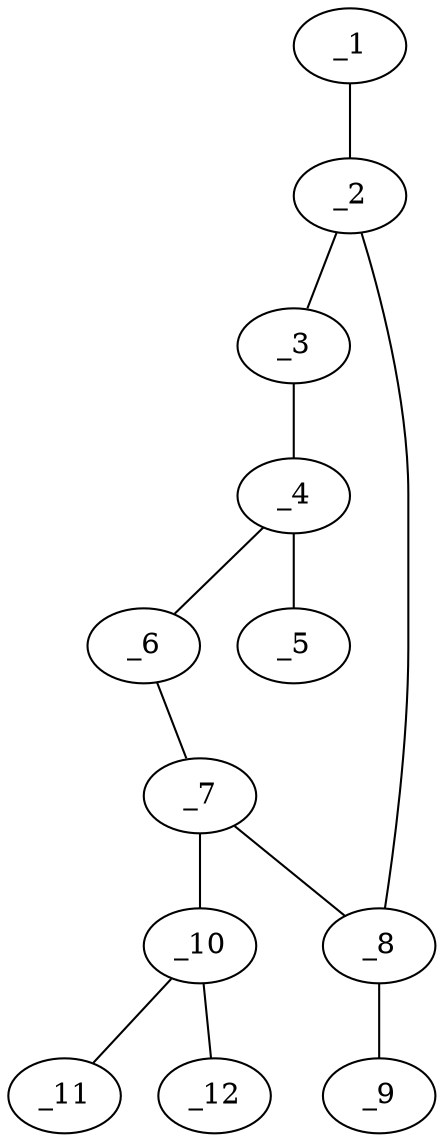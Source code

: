graph molid624184 {
	_1	 [charge=0,
		chem=7,
		symbol="Cl ",
		x=2,
		y="-1.75"];
	_2	 [charge=0,
		chem=1,
		symbol="C  ",
		x="2.866",
		y="-1.25"];
	_1 -- _2	 [valence=1];
	_3	 [charge=0,
		chem=1,
		symbol="C  ",
		x="3.7321",
		y="-1.75"];
	_2 -- _3	 [valence=1];
	_8	 [charge=0,
		chem=1,
		symbol="C  ",
		x="2.866",
		y="-0.25"];
	_2 -- _8	 [valence=2];
	_4	 [charge=0,
		chem=1,
		symbol="C  ",
		x="4.5981",
		y="-1.25"];
	_3 -- _4	 [valence=2];
	_5	 [charge=0,
		chem=7,
		symbol="Cl ",
		x="5.4641",
		y="-1.75"];
	_4 -- _5	 [valence=1];
	_6	 [charge=0,
		chem=1,
		symbol="C  ",
		x="4.5981",
		y="-0.25"];
	_4 -- _6	 [valence=1];
	_7	 [charge=0,
		chem=1,
		symbol="C  ",
		x="3.7321",
		y="0.25"];
	_6 -- _7	 [valence=2];
	_7 -- _8	 [valence=1];
	_10	 [charge=0,
		chem=5,
		symbol="S  ",
		x="3.7321",
		y="1.25"];
	_7 -- _10	 [valence=1];
	_9	 [charge=0,
		chem=2,
		symbol="O  ",
		x=2,
		y="0.25"];
	_8 -- _9	 [valence=1];
	_11	 [charge=0,
		chem=2,
		symbol="O  ",
		x="4.5981",
		y="1.75"];
	_10 -- _11	 [valence=2];
	_12	 [charge=0,
		chem=2,
		symbol="O  ",
		x="2.866",
		y="1.75"];
	_10 -- _12	 [valence=1];
}
